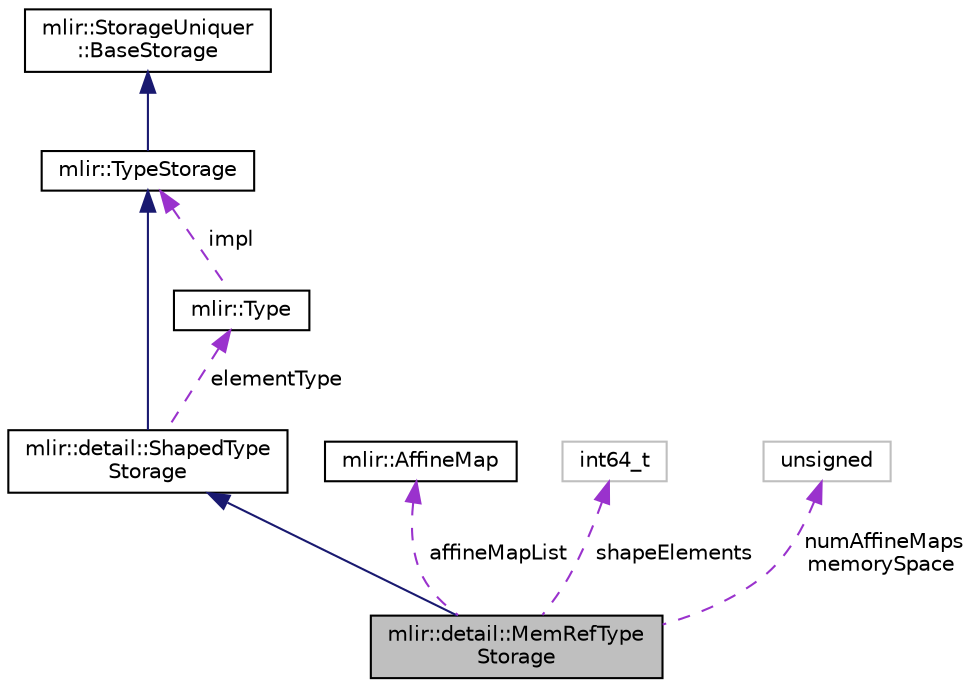 digraph "mlir::detail::MemRefTypeStorage"
{
  bgcolor="transparent";
  edge [fontname="Helvetica",fontsize="10",labelfontname="Helvetica",labelfontsize="10"];
  node [fontname="Helvetica",fontsize="10",shape=record];
  Node4 [label="mlir::detail::MemRefType\lStorage",height=0.2,width=0.4,color="black", fillcolor="grey75", style="filled", fontcolor="black"];
  Node5 -> Node4 [dir="back",color="midnightblue",fontsize="10",style="solid",fontname="Helvetica"];
  Node5 [label="mlir::detail::ShapedType\lStorage",height=0.2,width=0.4,color="black",URL="$structmlir_1_1detail_1_1ShapedTypeStorage.html",tooltip="Shaped Type Storage. "];
  Node6 -> Node5 [dir="back",color="midnightblue",fontsize="10",style="solid",fontname="Helvetica"];
  Node6 [label="mlir::TypeStorage",height=0.2,width=0.4,color="black",URL="$classmlir_1_1TypeStorage.html",tooltip="Base storage class appearing in a Type. "];
  Node7 -> Node6 [dir="back",color="midnightblue",fontsize="10",style="solid",fontname="Helvetica"];
  Node7 [label="mlir::StorageUniquer\l::BaseStorage",height=0.2,width=0.4,color="black",URL="$classmlir_1_1StorageUniquer_1_1BaseStorage.html",tooltip="This class acts as the base storage that all storage classes must derived from. "];
  Node8 -> Node5 [dir="back",color="darkorchid3",fontsize="10",style="dashed",label=" elementType" ,fontname="Helvetica"];
  Node8 [label="mlir::Type",height=0.2,width=0.4,color="black",URL="$classmlir_1_1Type.html",tooltip="Instances of the Type class are immutable and uniqued. "];
  Node6 -> Node8 [dir="back",color="darkorchid3",fontsize="10",style="dashed",label=" impl" ,fontname="Helvetica"];
  Node9 -> Node4 [dir="back",color="darkorchid3",fontsize="10",style="dashed",label=" affineMapList" ,fontname="Helvetica"];
  Node9 [label="mlir::AffineMap",height=0.2,width=0.4,color="black",URL="$classmlir_1_1AffineMap.html",tooltip="A multi-dimensional affine map Affine map&#39;s are immutable like Type&#39;s, and they are uniqued..."];
  Node10 -> Node4 [dir="back",color="darkorchid3",fontsize="10",style="dashed",label=" shapeElements" ,fontname="Helvetica"];
  Node10 [label="int64_t",height=0.2,width=0.4,color="grey75"];
  Node11 -> Node4 [dir="back",color="darkorchid3",fontsize="10",style="dashed",label=" numAffineMaps\nmemorySpace" ,fontname="Helvetica"];
  Node11 [label="unsigned",height=0.2,width=0.4,color="grey75"];
}
